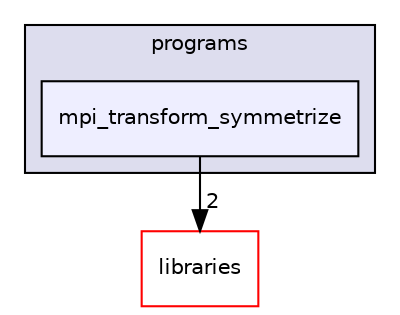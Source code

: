 digraph "xmipp/applications/programs/mpi_transform_symmetrize" {
  compound=true
  node [ fontsize="10", fontname="Helvetica"];
  edge [ labelfontsize="10", labelfontname="Helvetica"];
  subgraph clusterdir_592b16dc4070b933e5655da2b0d20bbb {
    graph [ bgcolor="#ddddee", pencolor="black", label="programs" fontname="Helvetica", fontsize="10", URL="dir_592b16dc4070b933e5655da2b0d20bbb.html"]
  dir_51a4fd782f30c625fadfca65e0ae06ff [shape=box, label="mpi_transform_symmetrize", style="filled", fillcolor="#eeeeff", pencolor="black", URL="dir_51a4fd782f30c625fadfca65e0ae06ff.html"];
  }
  dir_29dba3f3840f20df3b04d1972e99046b [shape=box label="libraries" fillcolor="white" style="filled" color="red" URL="dir_29dba3f3840f20df3b04d1972e99046b.html"];
  dir_51a4fd782f30c625fadfca65e0ae06ff->dir_29dba3f3840f20df3b04d1972e99046b [headlabel="2", labeldistance=1.5 headhref="dir_000177_000042.html"];
}
